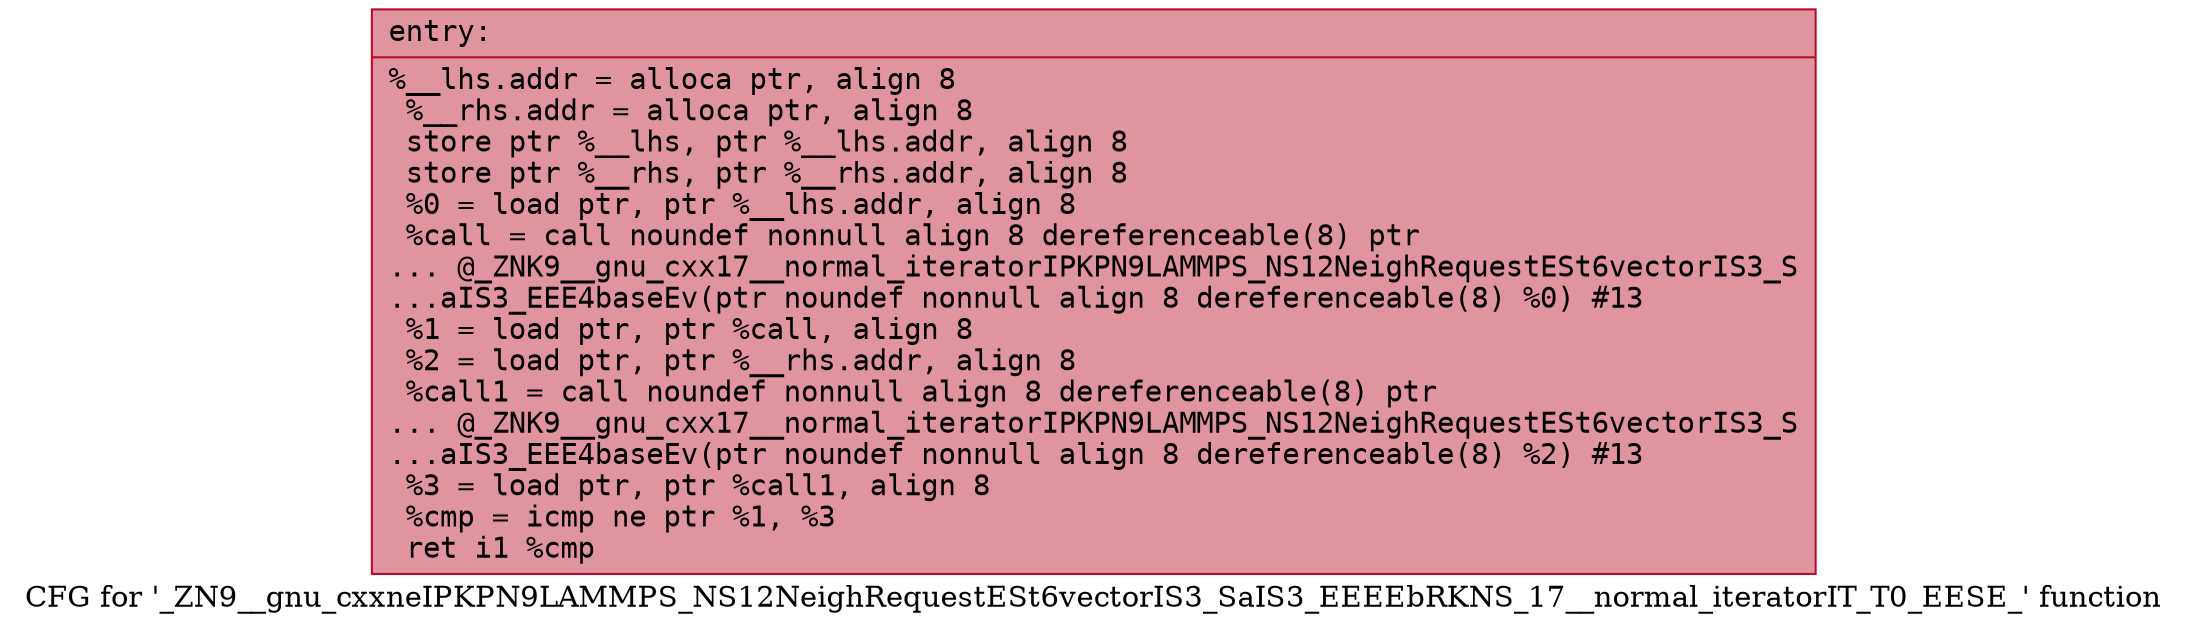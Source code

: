digraph "CFG for '_ZN9__gnu_cxxneIPKPN9LAMMPS_NS12NeighRequestESt6vectorIS3_SaIS3_EEEEbRKNS_17__normal_iteratorIT_T0_EESE_' function" {
	label="CFG for '_ZN9__gnu_cxxneIPKPN9LAMMPS_NS12NeighRequestESt6vectorIS3_SaIS3_EEEEbRKNS_17__normal_iteratorIT_T0_EESE_' function";

	Node0x55975a6f1110 [shape=record,color="#b70d28ff", style=filled, fillcolor="#b70d2870" fontname="Courier",label="{entry:\l|  %__lhs.addr = alloca ptr, align 8\l  %__rhs.addr = alloca ptr, align 8\l  store ptr %__lhs, ptr %__lhs.addr, align 8\l  store ptr %__rhs, ptr %__rhs.addr, align 8\l  %0 = load ptr, ptr %__lhs.addr, align 8\l  %call = call noundef nonnull align 8 dereferenceable(8) ptr\l... @_ZNK9__gnu_cxx17__normal_iteratorIPKPN9LAMMPS_NS12NeighRequestESt6vectorIS3_S\l...aIS3_EEE4baseEv(ptr noundef nonnull align 8 dereferenceable(8) %0) #13\l  %1 = load ptr, ptr %call, align 8\l  %2 = load ptr, ptr %__rhs.addr, align 8\l  %call1 = call noundef nonnull align 8 dereferenceable(8) ptr\l... @_ZNK9__gnu_cxx17__normal_iteratorIPKPN9LAMMPS_NS12NeighRequestESt6vectorIS3_S\l...aIS3_EEE4baseEv(ptr noundef nonnull align 8 dereferenceable(8) %2) #13\l  %3 = load ptr, ptr %call1, align 8\l  %cmp = icmp ne ptr %1, %3\l  ret i1 %cmp\l}"];
}
